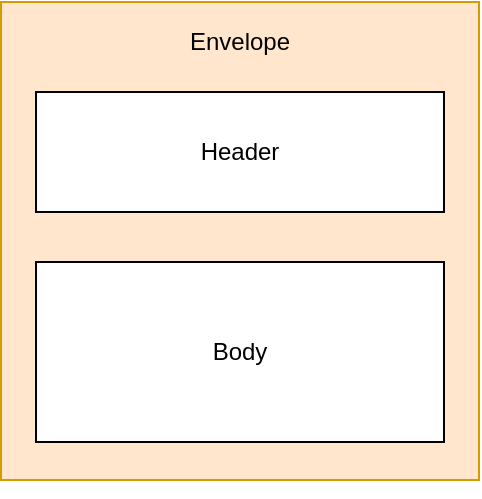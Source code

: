 <mxfile version="12.5.3" type="device"><diagram id="ZFi2fJdPOafFYCjvpkDM" name="Page-1"><mxGraphModel dx="2062" dy="1172" grid="1" gridSize="10" guides="1" tooltips="1" connect="1" arrows="1" fold="1" page="1" pageScale="1" pageWidth="827" pageHeight="1169" math="0" shadow="0"><root><mxCell id="0"/><mxCell id="1" parent="0"/><mxCell id="x_sQMnsCTgSVhduoemOM-1" value="" style="whiteSpace=wrap;html=1;aspect=fixed;align=center;fillColor=#ffe6cc;strokeColor=#d79b00;" parent="1" vertex="1"><mxGeometry x="138.5" y="250" width="239" height="239" as="geometry"/></mxCell><mxCell id="x_sQMnsCTgSVhduoemOM-2" value="Header" style="rounded=0;whiteSpace=wrap;html=1;" parent="1" vertex="1"><mxGeometry x="156" y="295" width="204" height="60" as="geometry"/></mxCell><mxCell id="x_sQMnsCTgSVhduoemOM-3" value="Body" style="rounded=0;whiteSpace=wrap;html=1;" parent="1" vertex="1"><mxGeometry x="156" y="380" width="204" height="90" as="geometry"/></mxCell><mxCell id="x_sQMnsCTgSVhduoemOM-5" style="edgeStyle=orthogonalEdgeStyle;rounded=0;orthogonalLoop=1;jettySize=auto;html=1;exitX=0.5;exitY=1;exitDx=0;exitDy=0;" parent="1" source="x_sQMnsCTgSVhduoemOM-1" target="x_sQMnsCTgSVhduoemOM-1" edge="1"><mxGeometry relative="1" as="geometry"/></mxCell><mxCell id="xWTPE-JB-ofDEQ_SvhhU-1" value="Envelope" style="text;html=1;strokeColor=none;fillColor=none;align=center;verticalAlign=middle;whiteSpace=wrap;rounded=0;" vertex="1" parent="1"><mxGeometry x="238" y="260" width="40" height="20" as="geometry"/></mxCell></root></mxGraphModel></diagram></mxfile>